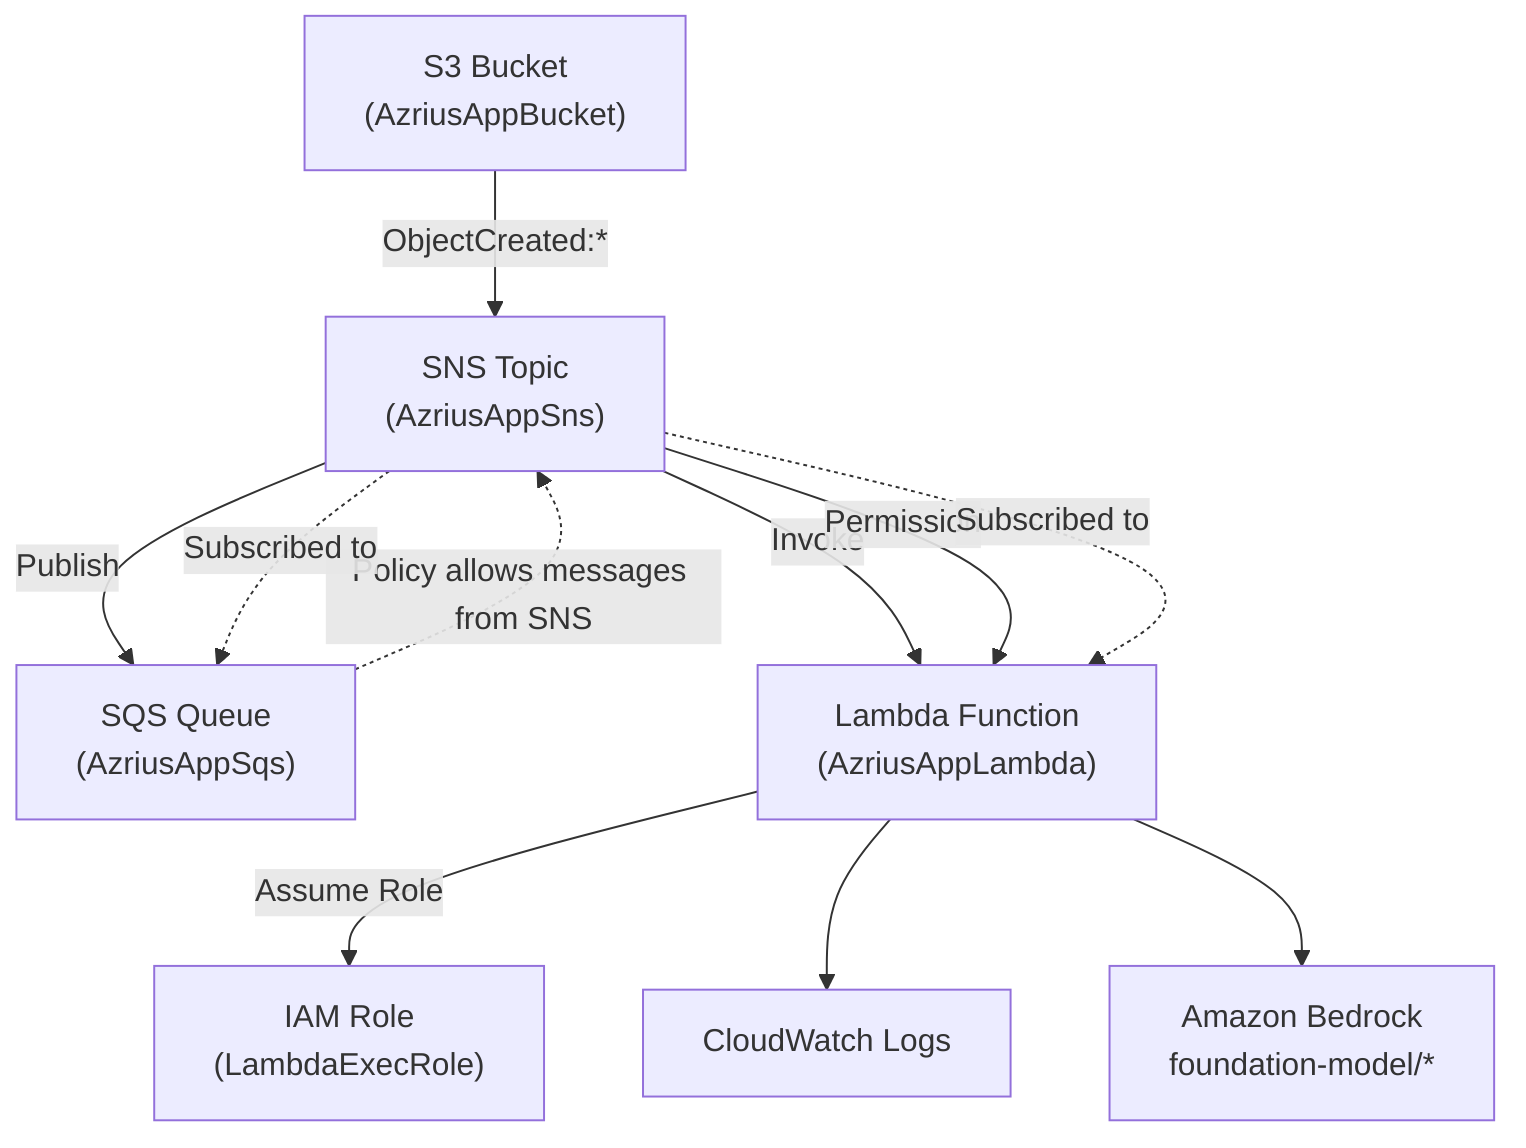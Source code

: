 graph TD
    S3["S3 Bucket<br/>(AzriusAppBucket)"]
    SNS["SNS Topic<br/>(AzriusAppSns)"]
    SQS["SQS Queue<br/>(AzriusAppSqs)"]
    Lambda["Lambda Function<br/>(AzriusAppLambda)"]
    Bedrock["Amazon Bedrock<br/>foundation-model/*"]
    Logs["CloudWatch Logs"]
    Role["IAM Role<br/>(LambdaExecRole)"]

    %% Triggers
    S3 -- ObjectCreated:* --> SNS
    SNS -- Publish --> SQS
    SNS -- Invoke --> Lambda
    SNS -- Permission --> Lambda
    Lambda -->|Assume Role| Role
    Lambda --> Logs
    Lambda --> Bedrock

    %% Policies and Subs
    SQS -.->|"Policy allows messages from SNS"| SNS
    SNS -.->|"Subscribed to"| SQS
    SNS -.->|"Subscribed to"| Lambda